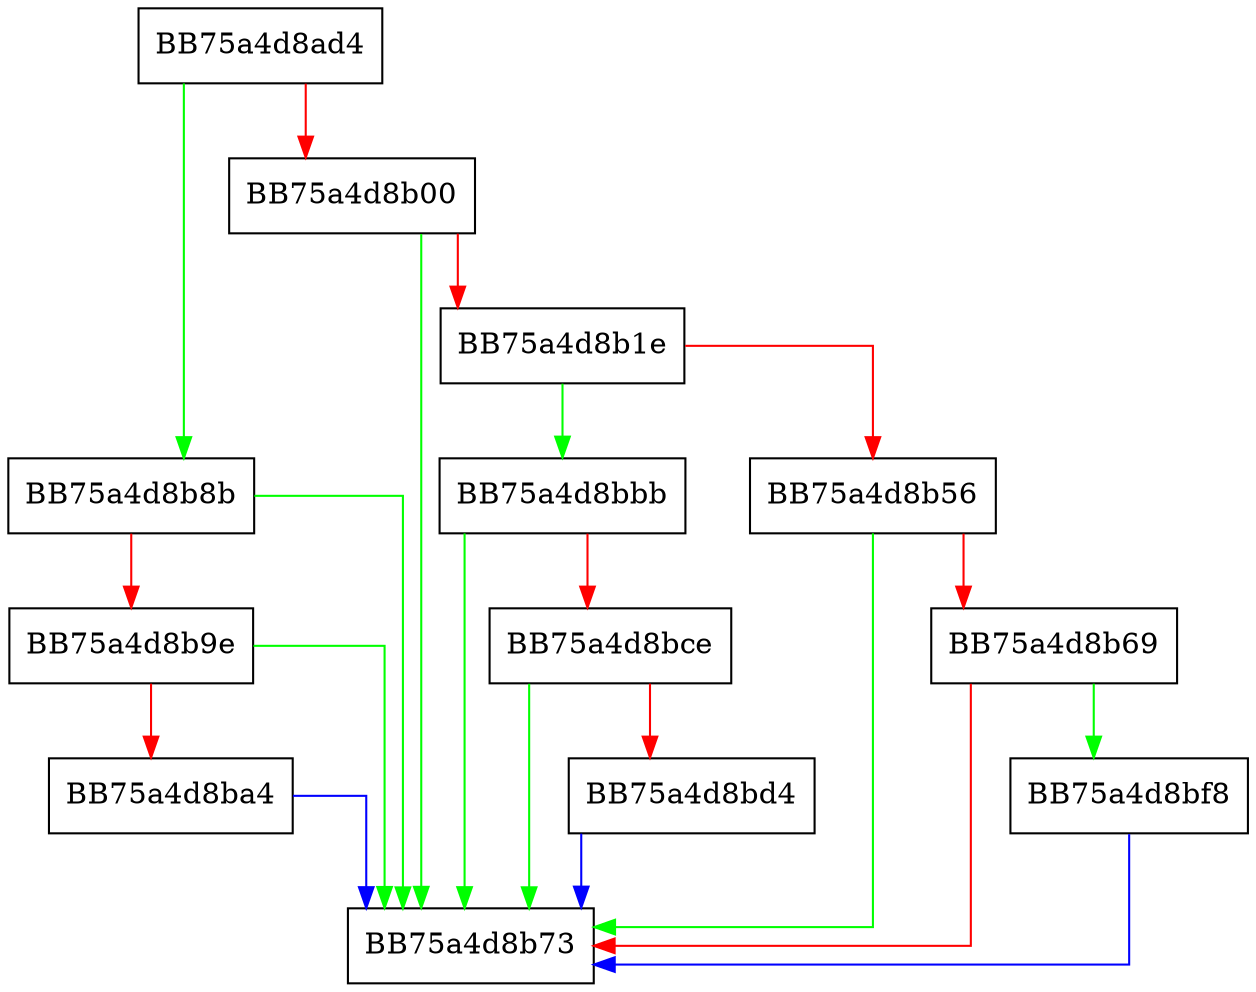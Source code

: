 digraph DiagnosticScanSetAsyncLatency {
  node [shape="box"];
  graph [splines=ortho];
  BB75a4d8ad4 -> BB75a4d8b8b [color="green"];
  BB75a4d8ad4 -> BB75a4d8b00 [color="red"];
  BB75a4d8b00 -> BB75a4d8b73 [color="green"];
  BB75a4d8b00 -> BB75a4d8b1e [color="red"];
  BB75a4d8b1e -> BB75a4d8bbb [color="green"];
  BB75a4d8b1e -> BB75a4d8b56 [color="red"];
  BB75a4d8b56 -> BB75a4d8b73 [color="green"];
  BB75a4d8b56 -> BB75a4d8b69 [color="red"];
  BB75a4d8b69 -> BB75a4d8bf8 [color="green"];
  BB75a4d8b69 -> BB75a4d8b73 [color="red"];
  BB75a4d8b8b -> BB75a4d8b73 [color="green"];
  BB75a4d8b8b -> BB75a4d8b9e [color="red"];
  BB75a4d8b9e -> BB75a4d8b73 [color="green"];
  BB75a4d8b9e -> BB75a4d8ba4 [color="red"];
  BB75a4d8ba4 -> BB75a4d8b73 [color="blue"];
  BB75a4d8bbb -> BB75a4d8b73 [color="green"];
  BB75a4d8bbb -> BB75a4d8bce [color="red"];
  BB75a4d8bce -> BB75a4d8b73 [color="green"];
  BB75a4d8bce -> BB75a4d8bd4 [color="red"];
  BB75a4d8bd4 -> BB75a4d8b73 [color="blue"];
  BB75a4d8bf8 -> BB75a4d8b73 [color="blue"];
}